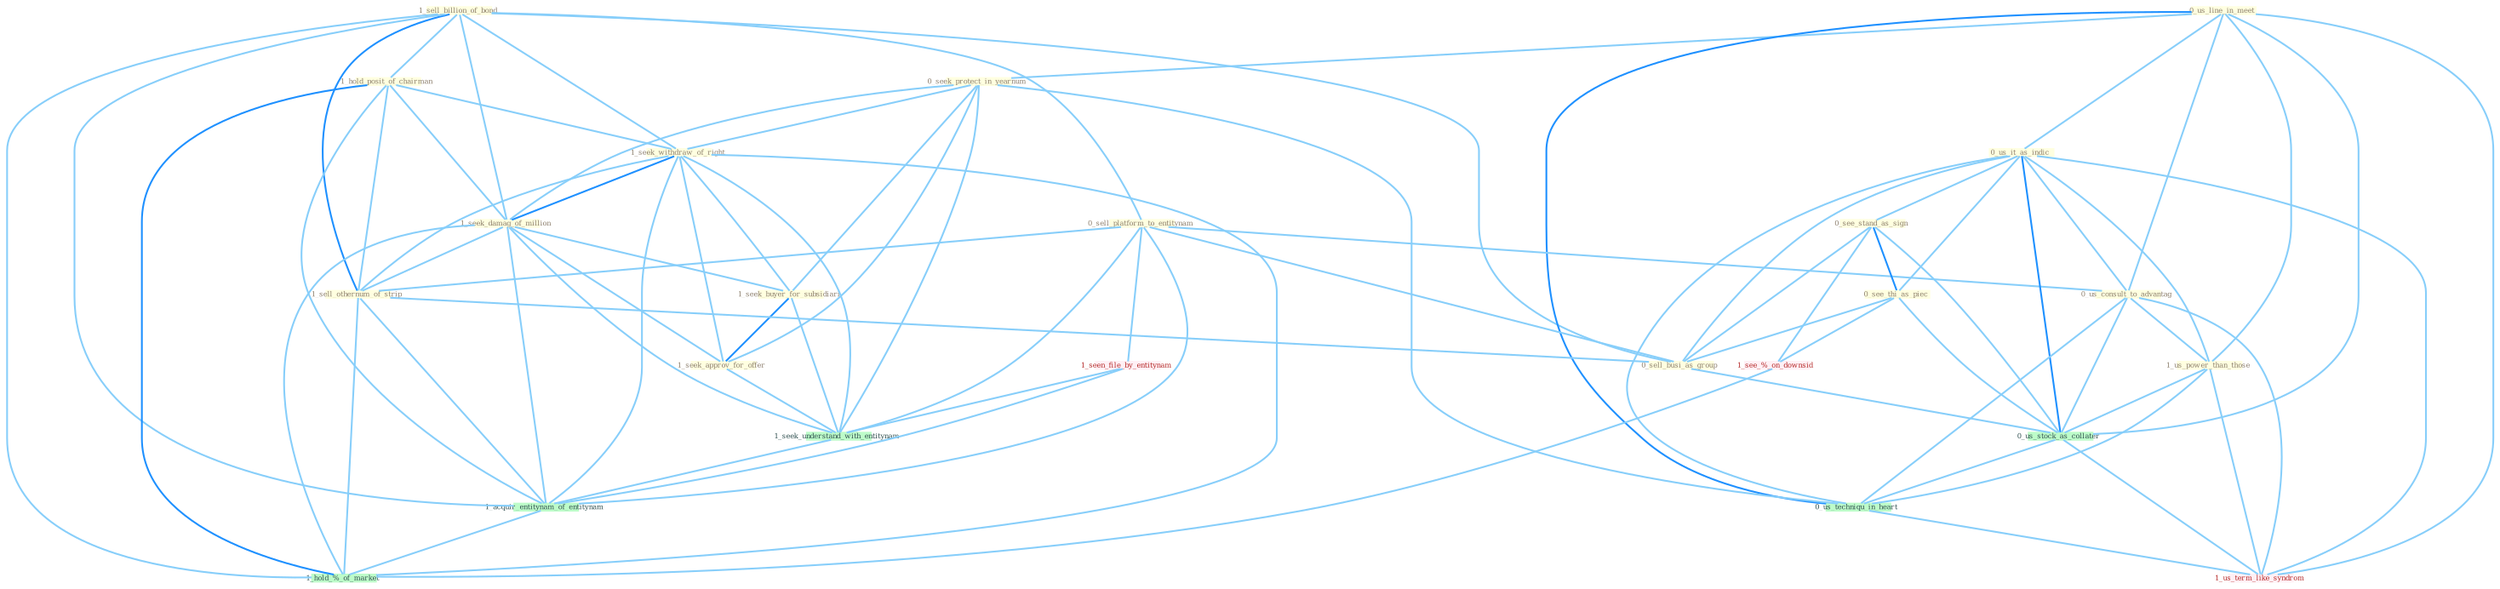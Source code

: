 Graph G{ 
    node
    [shape=polygon,style=filled,width=.5,height=.06,color="#BDFCC9",fixedsize=true,fontsize=4,
    fontcolor="#2f4f4f"];
    {node
    [color="#ffffe0", fontcolor="#8b7d6b"] "1_sell_billion_of_bond " "1_hold_posit_of_chairman " "0_us_line_in_meet " "0_sell_platform_to_entitynam " "0_seek_protect_in_yearnum " "0_us_it_as_indic " "1_seek_withdraw_of_right " "0_us_consult_to_advantag " "1_seek_damag_of_million " "1_seek_buyer_for_subsidiari " "1_us_power_than_those " "1_sell_othernum_of_strip " "0_see_stand_as_sign " "0_see_thi_as_piec " "0_sell_busi_as_group " "1_seek_approv_for_offer "}
{node [color="#fff0f5", fontcolor="#b22222"] "1_seen_file_by_entitynam " "1_see_%_on_downsid " "1_us_term_like_syndrom "}
edge [color="#B0E2FF"];

	"1_sell_billion_of_bond " -- "1_hold_posit_of_chairman " [w="1", color="#87cefa" ];
	"1_sell_billion_of_bond " -- "0_sell_platform_to_entitynam " [w="1", color="#87cefa" ];
	"1_sell_billion_of_bond " -- "1_seek_withdraw_of_right " [w="1", color="#87cefa" ];
	"1_sell_billion_of_bond " -- "1_seek_damag_of_million " [w="1", color="#87cefa" ];
	"1_sell_billion_of_bond " -- "1_sell_othernum_of_strip " [w="2", color="#1e90ff" , len=0.8];
	"1_sell_billion_of_bond " -- "0_sell_busi_as_group " [w="1", color="#87cefa" ];
	"1_sell_billion_of_bond " -- "1_acquir_entitynam_of_entitynam " [w="1", color="#87cefa" ];
	"1_sell_billion_of_bond " -- "1_hold_%_of_market " [w="1", color="#87cefa" ];
	"1_hold_posit_of_chairman " -- "1_seek_withdraw_of_right " [w="1", color="#87cefa" ];
	"1_hold_posit_of_chairman " -- "1_seek_damag_of_million " [w="1", color="#87cefa" ];
	"1_hold_posit_of_chairman " -- "1_sell_othernum_of_strip " [w="1", color="#87cefa" ];
	"1_hold_posit_of_chairman " -- "1_acquir_entitynam_of_entitynam " [w="1", color="#87cefa" ];
	"1_hold_posit_of_chairman " -- "1_hold_%_of_market " [w="2", color="#1e90ff" , len=0.8];
	"0_us_line_in_meet " -- "0_seek_protect_in_yearnum " [w="1", color="#87cefa" ];
	"0_us_line_in_meet " -- "0_us_it_as_indic " [w="1", color="#87cefa" ];
	"0_us_line_in_meet " -- "0_us_consult_to_advantag " [w="1", color="#87cefa" ];
	"0_us_line_in_meet " -- "1_us_power_than_those " [w="1", color="#87cefa" ];
	"0_us_line_in_meet " -- "0_us_stock_as_collater " [w="1", color="#87cefa" ];
	"0_us_line_in_meet " -- "0_us_techniqu_in_heart " [w="2", color="#1e90ff" , len=0.8];
	"0_us_line_in_meet " -- "1_us_term_like_syndrom " [w="1", color="#87cefa" ];
	"0_sell_platform_to_entitynam " -- "0_us_consult_to_advantag " [w="1", color="#87cefa" ];
	"0_sell_platform_to_entitynam " -- "1_sell_othernum_of_strip " [w="1", color="#87cefa" ];
	"0_sell_platform_to_entitynam " -- "0_sell_busi_as_group " [w="1", color="#87cefa" ];
	"0_sell_platform_to_entitynam " -- "1_seen_file_by_entitynam " [w="1", color="#87cefa" ];
	"0_sell_platform_to_entitynam " -- "1_seek_understand_with_entitynam " [w="1", color="#87cefa" ];
	"0_sell_platform_to_entitynam " -- "1_acquir_entitynam_of_entitynam " [w="1", color="#87cefa" ];
	"0_seek_protect_in_yearnum " -- "1_seek_withdraw_of_right " [w="1", color="#87cefa" ];
	"0_seek_protect_in_yearnum " -- "1_seek_damag_of_million " [w="1", color="#87cefa" ];
	"0_seek_protect_in_yearnum " -- "1_seek_buyer_for_subsidiari " [w="1", color="#87cefa" ];
	"0_seek_protect_in_yearnum " -- "1_seek_approv_for_offer " [w="1", color="#87cefa" ];
	"0_seek_protect_in_yearnum " -- "1_seek_understand_with_entitynam " [w="1", color="#87cefa" ];
	"0_seek_protect_in_yearnum " -- "0_us_techniqu_in_heart " [w="1", color="#87cefa" ];
	"0_us_it_as_indic " -- "0_us_consult_to_advantag " [w="1", color="#87cefa" ];
	"0_us_it_as_indic " -- "1_us_power_than_those " [w="1", color="#87cefa" ];
	"0_us_it_as_indic " -- "0_see_stand_as_sign " [w="1", color="#87cefa" ];
	"0_us_it_as_indic " -- "0_see_thi_as_piec " [w="1", color="#87cefa" ];
	"0_us_it_as_indic " -- "0_sell_busi_as_group " [w="1", color="#87cefa" ];
	"0_us_it_as_indic " -- "0_us_stock_as_collater " [w="2", color="#1e90ff" , len=0.8];
	"0_us_it_as_indic " -- "0_us_techniqu_in_heart " [w="1", color="#87cefa" ];
	"0_us_it_as_indic " -- "1_us_term_like_syndrom " [w="1", color="#87cefa" ];
	"1_seek_withdraw_of_right " -- "1_seek_damag_of_million " [w="2", color="#1e90ff" , len=0.8];
	"1_seek_withdraw_of_right " -- "1_seek_buyer_for_subsidiari " [w="1", color="#87cefa" ];
	"1_seek_withdraw_of_right " -- "1_sell_othernum_of_strip " [w="1", color="#87cefa" ];
	"1_seek_withdraw_of_right " -- "1_seek_approv_for_offer " [w="1", color="#87cefa" ];
	"1_seek_withdraw_of_right " -- "1_seek_understand_with_entitynam " [w="1", color="#87cefa" ];
	"1_seek_withdraw_of_right " -- "1_acquir_entitynam_of_entitynam " [w="1", color="#87cefa" ];
	"1_seek_withdraw_of_right " -- "1_hold_%_of_market " [w="1", color="#87cefa" ];
	"0_us_consult_to_advantag " -- "1_us_power_than_those " [w="1", color="#87cefa" ];
	"0_us_consult_to_advantag " -- "0_us_stock_as_collater " [w="1", color="#87cefa" ];
	"0_us_consult_to_advantag " -- "0_us_techniqu_in_heart " [w="1", color="#87cefa" ];
	"0_us_consult_to_advantag " -- "1_us_term_like_syndrom " [w="1", color="#87cefa" ];
	"1_seek_damag_of_million " -- "1_seek_buyer_for_subsidiari " [w="1", color="#87cefa" ];
	"1_seek_damag_of_million " -- "1_sell_othernum_of_strip " [w="1", color="#87cefa" ];
	"1_seek_damag_of_million " -- "1_seek_approv_for_offer " [w="1", color="#87cefa" ];
	"1_seek_damag_of_million " -- "1_seek_understand_with_entitynam " [w="1", color="#87cefa" ];
	"1_seek_damag_of_million " -- "1_acquir_entitynam_of_entitynam " [w="1", color="#87cefa" ];
	"1_seek_damag_of_million " -- "1_hold_%_of_market " [w="1", color="#87cefa" ];
	"1_seek_buyer_for_subsidiari " -- "1_seek_approv_for_offer " [w="2", color="#1e90ff" , len=0.8];
	"1_seek_buyer_for_subsidiari " -- "1_seek_understand_with_entitynam " [w="1", color="#87cefa" ];
	"1_us_power_than_those " -- "0_us_stock_as_collater " [w="1", color="#87cefa" ];
	"1_us_power_than_those " -- "0_us_techniqu_in_heart " [w="1", color="#87cefa" ];
	"1_us_power_than_those " -- "1_us_term_like_syndrom " [w="1", color="#87cefa" ];
	"1_sell_othernum_of_strip " -- "0_sell_busi_as_group " [w="1", color="#87cefa" ];
	"1_sell_othernum_of_strip " -- "1_acquir_entitynam_of_entitynam " [w="1", color="#87cefa" ];
	"1_sell_othernum_of_strip " -- "1_hold_%_of_market " [w="1", color="#87cefa" ];
	"0_see_stand_as_sign " -- "0_see_thi_as_piec " [w="2", color="#1e90ff" , len=0.8];
	"0_see_stand_as_sign " -- "0_sell_busi_as_group " [w="1", color="#87cefa" ];
	"0_see_stand_as_sign " -- "0_us_stock_as_collater " [w="1", color="#87cefa" ];
	"0_see_stand_as_sign " -- "1_see_%_on_downsid " [w="1", color="#87cefa" ];
	"0_see_thi_as_piec " -- "0_sell_busi_as_group " [w="1", color="#87cefa" ];
	"0_see_thi_as_piec " -- "0_us_stock_as_collater " [w="1", color="#87cefa" ];
	"0_see_thi_as_piec " -- "1_see_%_on_downsid " [w="1", color="#87cefa" ];
	"0_sell_busi_as_group " -- "0_us_stock_as_collater " [w="1", color="#87cefa" ];
	"1_seek_approv_for_offer " -- "1_seek_understand_with_entitynam " [w="1", color="#87cefa" ];
	"1_seen_file_by_entitynam " -- "1_seek_understand_with_entitynam " [w="1", color="#87cefa" ];
	"1_seen_file_by_entitynam " -- "1_acquir_entitynam_of_entitynam " [w="1", color="#87cefa" ];
	"0_us_stock_as_collater " -- "0_us_techniqu_in_heart " [w="1", color="#87cefa" ];
	"0_us_stock_as_collater " -- "1_us_term_like_syndrom " [w="1", color="#87cefa" ];
	"1_seek_understand_with_entitynam " -- "1_acquir_entitynam_of_entitynam " [w="1", color="#87cefa" ];
	"1_acquir_entitynam_of_entitynam " -- "1_hold_%_of_market " [w="1", color="#87cefa" ];
	"0_us_techniqu_in_heart " -- "1_us_term_like_syndrom " [w="1", color="#87cefa" ];
	"1_see_%_on_downsid " -- "1_hold_%_of_market " [w="1", color="#87cefa" ];
}
